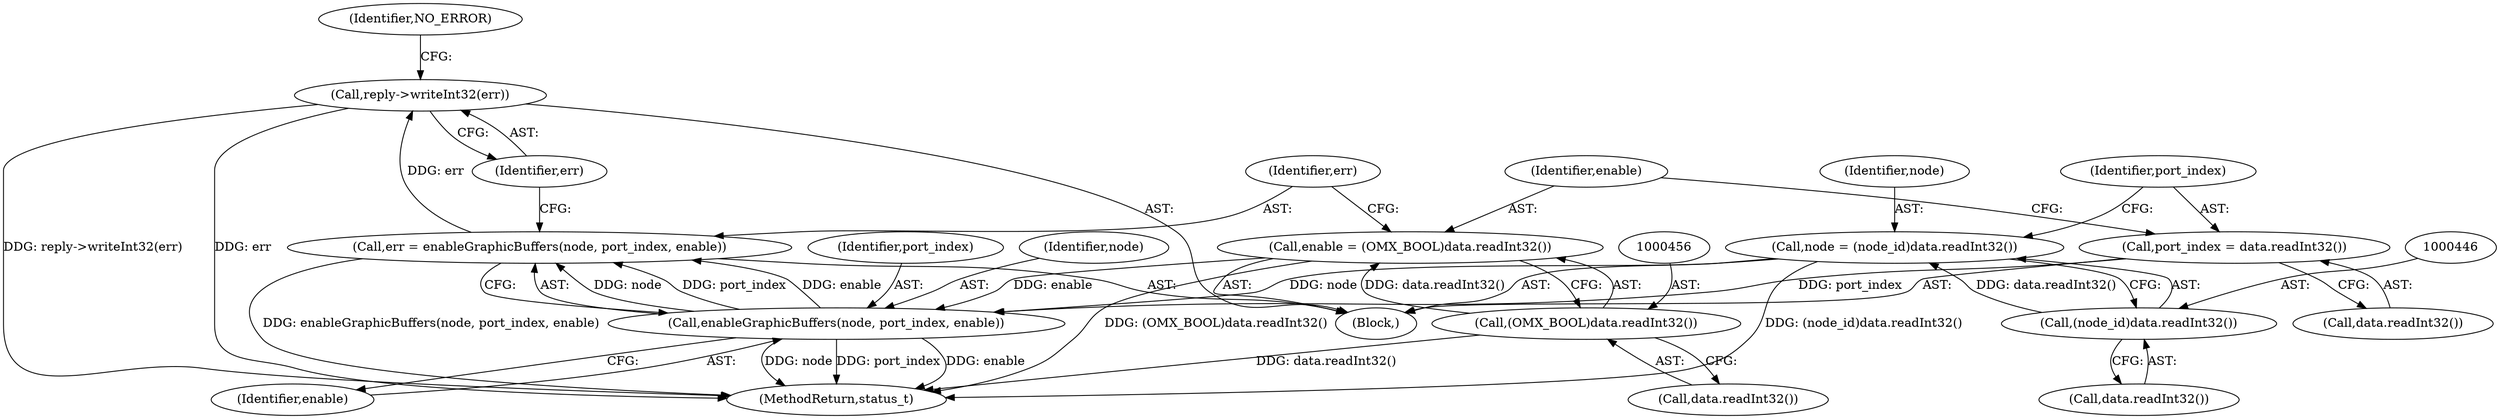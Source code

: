digraph "0_Android_295c883fe3105b19bcd0f9e07d54c6b589fc5bff@API" {
"1000465" [label="(Call,reply->writeInt32(err))"];
"1000459" [label="(Call,err = enableGraphicBuffers(node, port_index, enable))"];
"1000461" [label="(Call,enableGraphicBuffers(node, port_index, enable))"];
"1000443" [label="(Call,node = (node_id)data.readInt32())"];
"1000445" [label="(Call,(node_id)data.readInt32())"];
"1000449" [label="(Call,port_index = data.readInt32())"];
"1000453" [label="(Call,enable = (OMX_BOOL)data.readInt32())"];
"1000455" [label="(Call,(OMX_BOOL)data.readInt32())"];
"1000457" [label="(Call,data.readInt32())"];
"1000459" [label="(Call,err = enableGraphicBuffers(node, port_index, enable))"];
"1000464" [label="(Identifier,enable)"];
"1000447" [label="(Call,data.readInt32())"];
"1000443" [label="(Call,node = (node_id)data.readInt32())"];
"1001214" [label="(MethodReturn,status_t)"];
"1000450" [label="(Identifier,port_index)"];
"1000451" [label="(Call,data.readInt32())"];
"1000466" [label="(Identifier,err)"];
"1000465" [label="(Call,reply->writeInt32(err))"];
"1000461" [label="(Call,enableGraphicBuffers(node, port_index, enable))"];
"1000453" [label="(Call,enable = (OMX_BOOL)data.readInt32())"];
"1000463" [label="(Identifier,port_index)"];
"1000437" [label="(Block,)"];
"1000454" [label="(Identifier,enable)"];
"1000444" [label="(Identifier,node)"];
"1000449" [label="(Call,port_index = data.readInt32())"];
"1000462" [label="(Identifier,node)"];
"1000455" [label="(Call,(OMX_BOOL)data.readInt32())"];
"1000460" [label="(Identifier,err)"];
"1000445" [label="(Call,(node_id)data.readInt32())"];
"1000468" [label="(Identifier,NO_ERROR)"];
"1000465" -> "1000437"  [label="AST: "];
"1000465" -> "1000466"  [label="CFG: "];
"1000466" -> "1000465"  [label="AST: "];
"1000468" -> "1000465"  [label="CFG: "];
"1000465" -> "1001214"  [label="DDG: reply->writeInt32(err)"];
"1000465" -> "1001214"  [label="DDG: err"];
"1000459" -> "1000465"  [label="DDG: err"];
"1000459" -> "1000437"  [label="AST: "];
"1000459" -> "1000461"  [label="CFG: "];
"1000460" -> "1000459"  [label="AST: "];
"1000461" -> "1000459"  [label="AST: "];
"1000466" -> "1000459"  [label="CFG: "];
"1000459" -> "1001214"  [label="DDG: enableGraphicBuffers(node, port_index, enable)"];
"1000461" -> "1000459"  [label="DDG: node"];
"1000461" -> "1000459"  [label="DDG: port_index"];
"1000461" -> "1000459"  [label="DDG: enable"];
"1000461" -> "1000464"  [label="CFG: "];
"1000462" -> "1000461"  [label="AST: "];
"1000463" -> "1000461"  [label="AST: "];
"1000464" -> "1000461"  [label="AST: "];
"1000461" -> "1001214"  [label="DDG: port_index"];
"1000461" -> "1001214"  [label="DDG: enable"];
"1000461" -> "1001214"  [label="DDG: node"];
"1000443" -> "1000461"  [label="DDG: node"];
"1000449" -> "1000461"  [label="DDG: port_index"];
"1000453" -> "1000461"  [label="DDG: enable"];
"1000443" -> "1000437"  [label="AST: "];
"1000443" -> "1000445"  [label="CFG: "];
"1000444" -> "1000443"  [label="AST: "];
"1000445" -> "1000443"  [label="AST: "];
"1000450" -> "1000443"  [label="CFG: "];
"1000443" -> "1001214"  [label="DDG: (node_id)data.readInt32()"];
"1000445" -> "1000443"  [label="DDG: data.readInt32()"];
"1000445" -> "1000447"  [label="CFG: "];
"1000446" -> "1000445"  [label="AST: "];
"1000447" -> "1000445"  [label="AST: "];
"1000449" -> "1000437"  [label="AST: "];
"1000449" -> "1000451"  [label="CFG: "];
"1000450" -> "1000449"  [label="AST: "];
"1000451" -> "1000449"  [label="AST: "];
"1000454" -> "1000449"  [label="CFG: "];
"1000453" -> "1000437"  [label="AST: "];
"1000453" -> "1000455"  [label="CFG: "];
"1000454" -> "1000453"  [label="AST: "];
"1000455" -> "1000453"  [label="AST: "];
"1000460" -> "1000453"  [label="CFG: "];
"1000453" -> "1001214"  [label="DDG: (OMX_BOOL)data.readInt32()"];
"1000455" -> "1000453"  [label="DDG: data.readInt32()"];
"1000455" -> "1000457"  [label="CFG: "];
"1000456" -> "1000455"  [label="AST: "];
"1000457" -> "1000455"  [label="AST: "];
"1000455" -> "1001214"  [label="DDG: data.readInt32()"];
}
